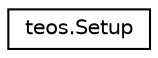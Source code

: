 digraph "Graphical Class Hierarchy"
{
  edge [fontname="Helvetica",fontsize="10",labelfontname="Helvetica",labelfontsize="10"];
  node [fontname="Helvetica",fontsize="10",shape=record];
  rankdir="LR";
  Node0 [label="teos.Setup",height=0.2,width=0.4,color="black", fillcolor="white", style="filled",URL="$classteos_1_1Setup.html"];
}
